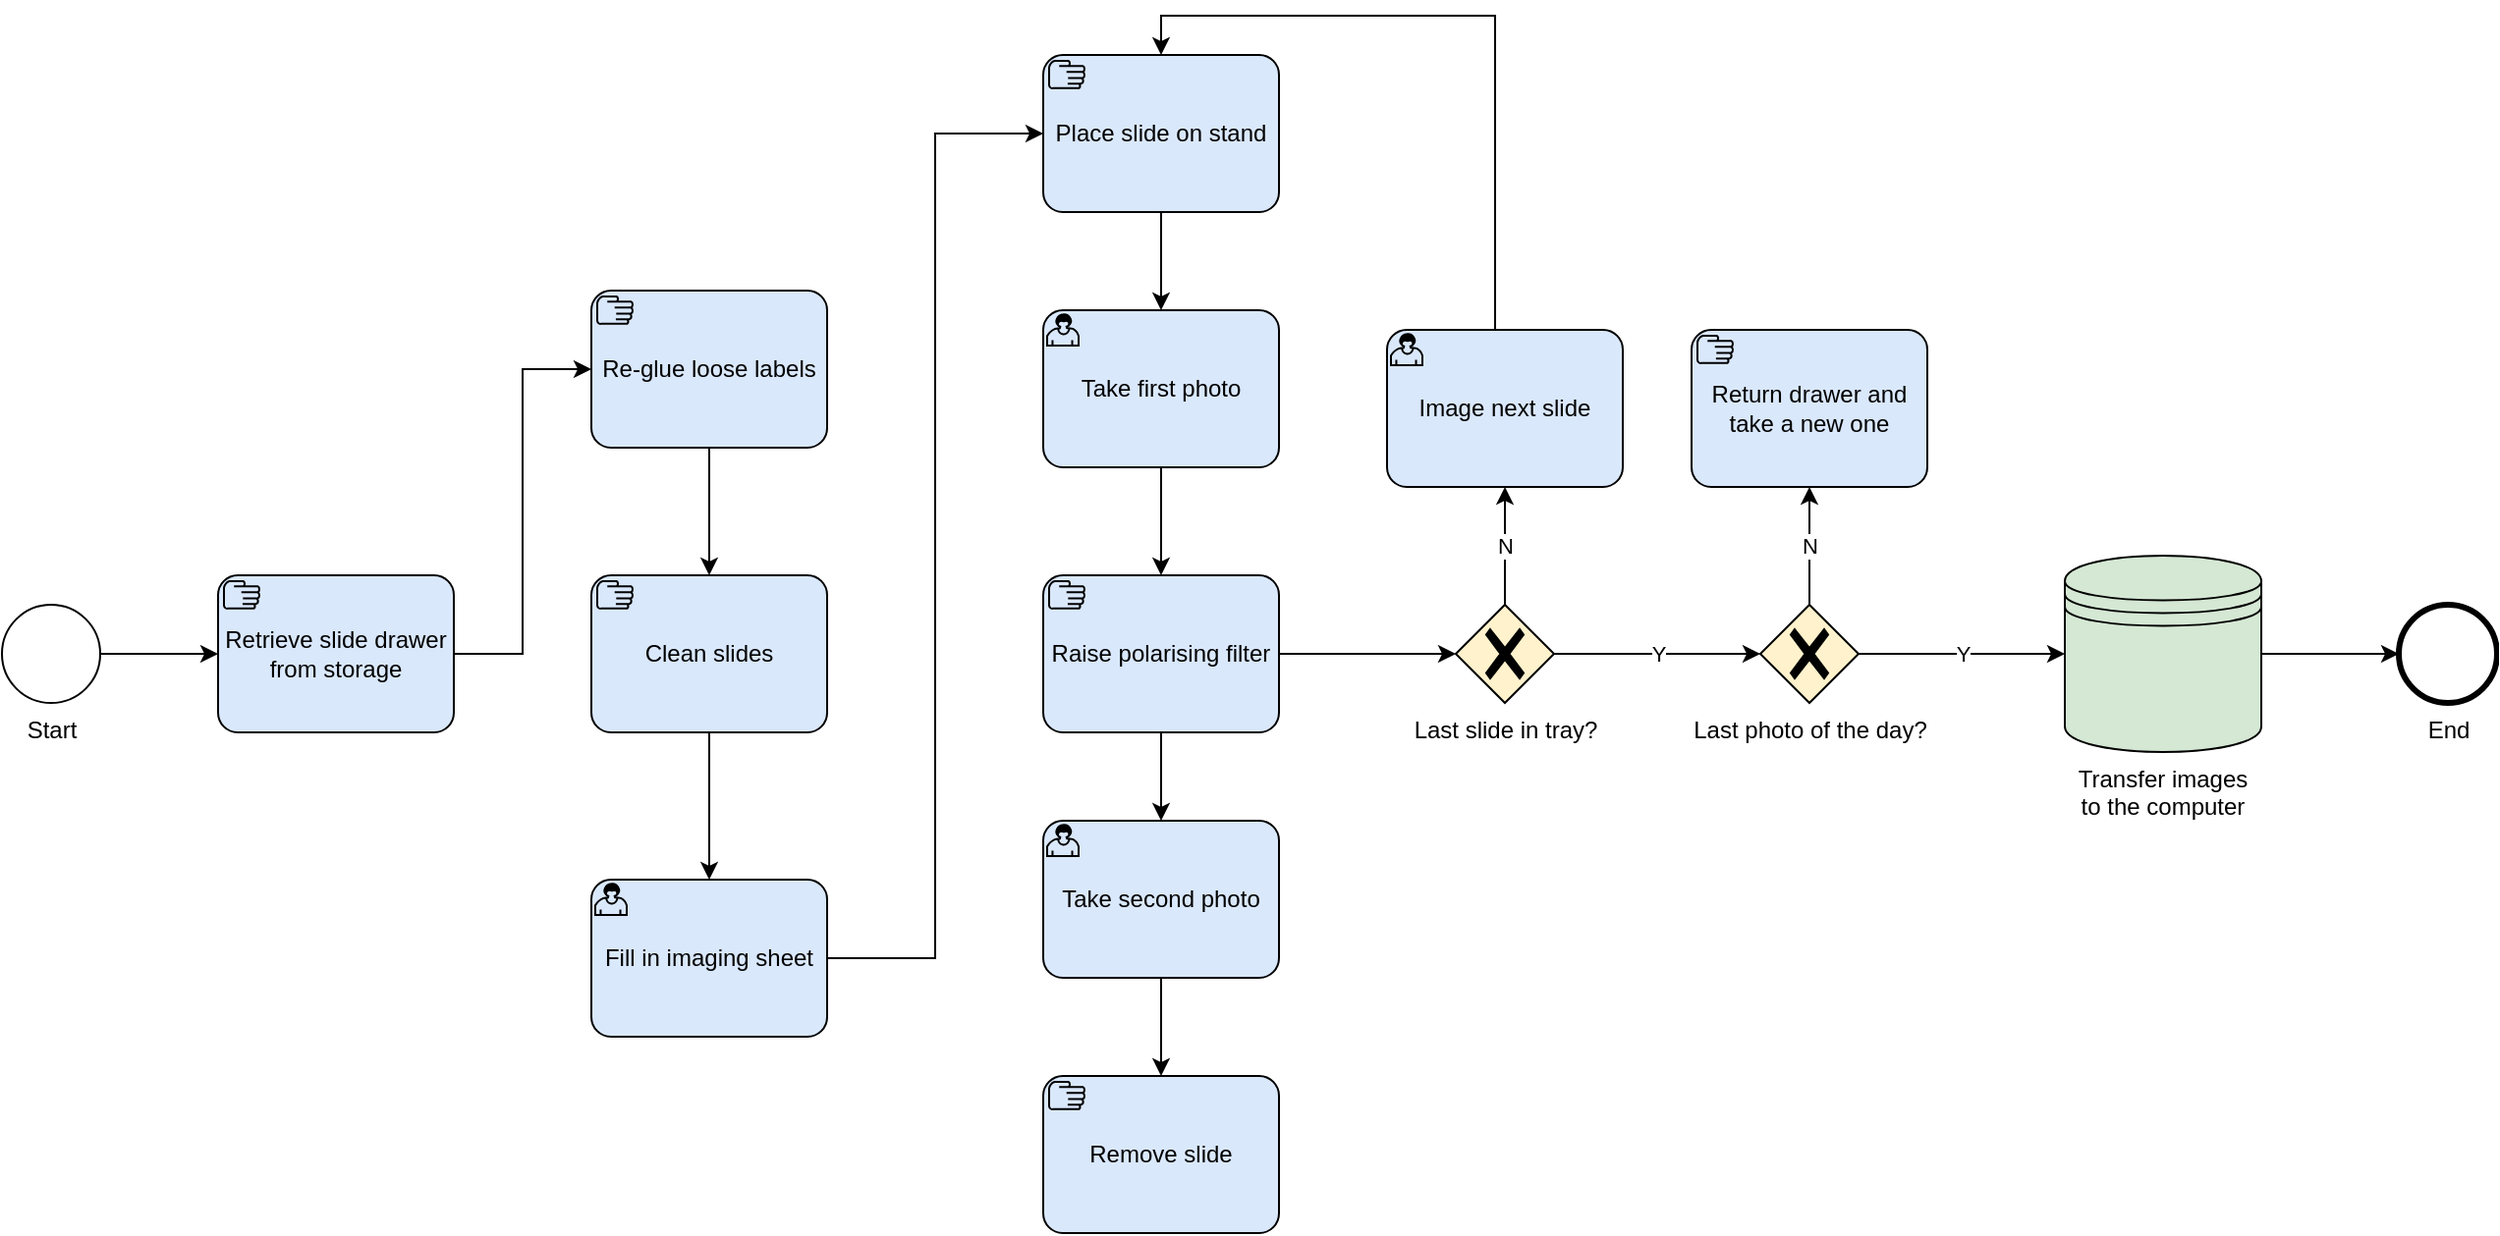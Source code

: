 <mxfile version="17.2.3" type="device"><diagram id="IOBOOY_ugC2RtoFz0tsN" name="Page-1"><mxGraphModel dx="2272" dy="882" grid="1" gridSize="10" guides="1" tooltips="1" connect="1" arrows="1" fold="1" page="1" pageScale="1" pageWidth="850" pageHeight="1100" math="0" shadow="0"><root><mxCell id="0"/><mxCell id="1" parent="0"/><mxCell id="lVTxoLBXMWc1T9Zuka7h-8" style="edgeStyle=orthogonalEdgeStyle;rounded=0;orthogonalLoop=1;jettySize=auto;html=1;entryX=0;entryY=0.5;entryDx=0;entryDy=0;entryPerimeter=0;" edge="1" parent="1" source="lVTxoLBXMWc1T9Zuka7h-1" target="lVTxoLBXMWc1T9Zuka7h-3"><mxGeometry relative="1" as="geometry"/></mxCell><mxCell id="lVTxoLBXMWc1T9Zuka7h-1" value="Start" style="points=[[0.145,0.145,0],[0.5,0,0],[0.855,0.145,0],[1,0.5,0],[0.855,0.855,0],[0.5,1,0],[0.145,0.855,0],[0,0.5,0]];shape=mxgraph.bpmn.event;html=1;verticalLabelPosition=bottom;labelBackgroundColor=#ffffff;verticalAlign=top;align=center;perimeter=ellipsePerimeter;outlineConnect=0;aspect=fixed;outline=standard;symbol=general;" vertex="1" parent="1"><mxGeometry x="-270" y="400" width="50" height="50" as="geometry"/></mxCell><mxCell id="lVTxoLBXMWc1T9Zuka7h-2" value="End" style="points=[[0.145,0.145,0],[0.5,0,0],[0.855,0.145,0],[1,0.5,0],[0.855,0.855,0],[0.5,1,0],[0.145,0.855,0],[0,0.5,0]];shape=mxgraph.bpmn.event;html=1;verticalLabelPosition=bottom;labelBackgroundColor=#ffffff;verticalAlign=top;align=center;perimeter=ellipsePerimeter;outlineConnect=0;aspect=fixed;outline=end;symbol=terminate2;" vertex="1" parent="1"><mxGeometry x="950" y="400" width="50" height="50" as="geometry"/></mxCell><mxCell id="lVTxoLBXMWc1T9Zuka7h-14" style="edgeStyle=orthogonalEdgeStyle;rounded=0;orthogonalLoop=1;jettySize=auto;html=1;entryX=0;entryY=0.5;entryDx=0;entryDy=0;entryPerimeter=0;" edge="1" parent="1" source="lVTxoLBXMWc1T9Zuka7h-3" target="lVTxoLBXMWc1T9Zuka7h-11"><mxGeometry relative="1" as="geometry"/></mxCell><mxCell id="lVTxoLBXMWc1T9Zuka7h-3" value="Retrieve slide drawer from storage" style="points=[[0.25,0,0],[0.5,0,0],[0.75,0,0],[1,0.25,0],[1,0.5,0],[1,0.75,0],[0.75,1,0],[0.5,1,0],[0.25,1,0],[0,0.75,0],[0,0.5,0],[0,0.25,0]];shape=mxgraph.bpmn.task;whiteSpace=wrap;rectStyle=rounded;size=10;taskMarker=manual;fillColor=#dae8fc;strokeColor=#000000;" vertex="1" parent="1"><mxGeometry x="-160" y="385" width="120" height="80" as="geometry"/></mxCell><mxCell id="lVTxoLBXMWc1T9Zuka7h-25" style="edgeStyle=orthogonalEdgeStyle;rounded=0;orthogonalLoop=1;jettySize=auto;html=1;entryX=0;entryY=0.5;entryDx=0;entryDy=0;entryPerimeter=0;" edge="1" parent="1" source="lVTxoLBXMWc1T9Zuka7h-4" target="lVTxoLBXMWc1T9Zuka7h-16"><mxGeometry relative="1" as="geometry"/></mxCell><mxCell id="lVTxoLBXMWc1T9Zuka7h-4" value="Fill in imaging sheet" style="points=[[0.25,0,0],[0.5,0,0],[0.75,0,0],[1,0.25,0],[1,0.5,0],[1,0.75,0],[0.75,1,0],[0.5,1,0],[0.25,1,0],[0,0.75,0],[0,0.5,0],[0,0.25,0]];shape=mxgraph.bpmn.task;whiteSpace=wrap;rectStyle=rounded;size=10;taskMarker=user;strokeColor=#000000;fillColor=#dae8fc;" vertex="1" parent="1"><mxGeometry x="30" y="540" width="120" height="80" as="geometry"/></mxCell><mxCell id="lVTxoLBXMWc1T9Zuka7h-26" value="N" style="edgeStyle=orthogonalEdgeStyle;rounded=0;orthogonalLoop=1;jettySize=auto;html=1;" edge="1" parent="1" source="lVTxoLBXMWc1T9Zuka7h-5" target="lVTxoLBXMWc1T9Zuka7h-20"><mxGeometry relative="1" as="geometry"/></mxCell><mxCell id="lVTxoLBXMWc1T9Zuka7h-29" value="Y" style="edgeStyle=orthogonalEdgeStyle;rounded=0;orthogonalLoop=1;jettySize=auto;html=1;entryX=0;entryY=0.5;entryDx=0;entryDy=0;entryPerimeter=0;" edge="1" parent="1" source="lVTxoLBXMWc1T9Zuka7h-5" target="lVTxoLBXMWc1T9Zuka7h-6"><mxGeometry relative="1" as="geometry"/></mxCell><mxCell id="lVTxoLBXMWc1T9Zuka7h-5" value="Last slide in tray?" style="points=[[0.25,0.25,0],[0.5,0,0],[0.75,0.25,0],[1,0.5,0],[0.75,0.75,0],[0.5,1,0],[0.25,0.75,0],[0,0.5,0]];shape=mxgraph.bpmn.gateway2;html=1;verticalLabelPosition=bottom;labelBackgroundColor=#ffffff;verticalAlign=top;align=center;perimeter=rhombusPerimeter;outlineConnect=0;outline=none;symbol=none;gwType=exclusive;strokeColor=#000000;fillColor=#fff2cc;" vertex="1" parent="1"><mxGeometry x="470" y="400" width="50" height="50" as="geometry"/></mxCell><mxCell id="lVTxoLBXMWc1T9Zuka7h-30" value="N" style="edgeStyle=orthogonalEdgeStyle;rounded=0;orthogonalLoop=1;jettySize=auto;html=1;entryX=0.5;entryY=1;entryDx=0;entryDy=0;entryPerimeter=0;" edge="1" parent="1" source="lVTxoLBXMWc1T9Zuka7h-6" target="lVTxoLBXMWc1T9Zuka7h-15"><mxGeometry relative="1" as="geometry"/></mxCell><mxCell id="lVTxoLBXMWc1T9Zuka7h-31" value="Y" style="edgeStyle=orthogonalEdgeStyle;rounded=0;orthogonalLoop=1;jettySize=auto;html=1;entryX=0;entryY=0.5;entryDx=0;entryDy=0;" edge="1" parent="1" source="lVTxoLBXMWc1T9Zuka7h-6" target="lVTxoLBXMWc1T9Zuka7h-7"><mxGeometry relative="1" as="geometry"/></mxCell><mxCell id="lVTxoLBXMWc1T9Zuka7h-6" value="Last photo of the day?" style="points=[[0.25,0.25,0],[0.5,0,0],[0.75,0.25,0],[1,0.5,0],[0.75,0.75,0],[0.5,1,0],[0.25,0.75,0],[0,0.5,0]];shape=mxgraph.bpmn.gateway2;html=1;verticalLabelPosition=bottom;labelBackgroundColor=#ffffff;verticalAlign=top;align=center;perimeter=rhombusPerimeter;outlineConnect=0;outline=none;symbol=none;gwType=exclusive;strokeColor=#000000;fillColor=#fff2cc;" vertex="1" parent="1"><mxGeometry x="625" y="400" width="50" height="50" as="geometry"/></mxCell><mxCell id="lVTxoLBXMWc1T9Zuka7h-32" style="edgeStyle=orthogonalEdgeStyle;rounded=0;orthogonalLoop=1;jettySize=auto;html=1;entryX=0;entryY=0.5;entryDx=0;entryDy=0;entryPerimeter=0;" edge="1" parent="1" source="lVTxoLBXMWc1T9Zuka7h-7" target="lVTxoLBXMWc1T9Zuka7h-2"><mxGeometry relative="1" as="geometry"/></mxCell><mxCell id="lVTxoLBXMWc1T9Zuka7h-7" value="Transfer images to the computer" style="shape=datastore;whiteSpace=wrap;html=1;labelPosition=center;verticalLabelPosition=bottom;align=center;verticalAlign=top;strokeColor=#000000;fillColor=#d5e8d4;" vertex="1" parent="1"><mxGeometry x="780" y="375" width="100" height="100" as="geometry"/></mxCell><mxCell id="lVTxoLBXMWc1T9Zuka7h-23" style="edgeStyle=orthogonalEdgeStyle;rounded=0;orthogonalLoop=1;jettySize=auto;html=1;entryX=0.5;entryY=0;entryDx=0;entryDy=0;entryPerimeter=0;" edge="1" parent="1" source="lVTxoLBXMWc1T9Zuka7h-9" target="lVTxoLBXMWc1T9Zuka7h-19"><mxGeometry relative="1" as="geometry"/></mxCell><mxCell id="lVTxoLBXMWc1T9Zuka7h-27" style="edgeStyle=orthogonalEdgeStyle;rounded=0;orthogonalLoop=1;jettySize=auto;html=1;entryX=0;entryY=0.5;entryDx=0;entryDy=0;entryPerimeter=0;" edge="1" parent="1" source="lVTxoLBXMWc1T9Zuka7h-9" target="lVTxoLBXMWc1T9Zuka7h-5"><mxGeometry relative="1" as="geometry"/></mxCell><mxCell id="lVTxoLBXMWc1T9Zuka7h-9" value="Raise polarising filter" style="points=[[0.25,0,0],[0.5,0,0],[0.75,0,0],[1,0.25,0],[1,0.5,0],[1,0.75,0],[0.75,1,0],[0.5,1,0],[0.25,1,0],[0,0.75,0],[0,0.5,0],[0,0.25,0]];shape=mxgraph.bpmn.task;whiteSpace=wrap;rectStyle=rounded;size=10;taskMarker=manual;fillColor=#dae8fc;strokeColor=#000000;" vertex="1" parent="1"><mxGeometry x="260" y="385" width="120" height="80" as="geometry"/></mxCell><mxCell id="lVTxoLBXMWc1T9Zuka7h-13" style="edgeStyle=orthogonalEdgeStyle;rounded=0;orthogonalLoop=1;jettySize=auto;html=1;entryX=0.5;entryY=0;entryDx=0;entryDy=0;entryPerimeter=0;" edge="1" parent="1" source="lVTxoLBXMWc1T9Zuka7h-10" target="lVTxoLBXMWc1T9Zuka7h-4"><mxGeometry relative="1" as="geometry"/></mxCell><mxCell id="lVTxoLBXMWc1T9Zuka7h-10" value="Clean slides" style="points=[[0.25,0,0],[0.5,0,0],[0.75,0,0],[1,0.25,0],[1,0.5,0],[1,0.75,0],[0.75,1,0],[0.5,1,0],[0.25,1,0],[0,0.75,0],[0,0.5,0],[0,0.25,0]];shape=mxgraph.bpmn.task;whiteSpace=wrap;rectStyle=rounded;size=10;taskMarker=manual;fillColor=#dae8fc;strokeColor=#000000;" vertex="1" parent="1"><mxGeometry x="30" y="385" width="120" height="80" as="geometry"/></mxCell><mxCell id="lVTxoLBXMWc1T9Zuka7h-12" style="edgeStyle=orthogonalEdgeStyle;rounded=0;orthogonalLoop=1;jettySize=auto;html=1;entryX=0.5;entryY=0;entryDx=0;entryDy=0;entryPerimeter=0;" edge="1" parent="1" source="lVTxoLBXMWc1T9Zuka7h-11" target="lVTxoLBXMWc1T9Zuka7h-10"><mxGeometry relative="1" as="geometry"><mxPoint x="90" y="340" as="targetPoint"/></mxGeometry></mxCell><mxCell id="lVTxoLBXMWc1T9Zuka7h-11" value="Re-glue loose labels" style="points=[[0.25,0,0],[0.5,0,0],[0.75,0,0],[1,0.25,0],[1,0.5,0],[1,0.75,0],[0.75,1,0],[0.5,1,0],[0.25,1,0],[0,0.75,0],[0,0.5,0],[0,0.25,0]];shape=mxgraph.bpmn.task;whiteSpace=wrap;rectStyle=rounded;size=10;taskMarker=manual;fillColor=#dae8fc;strokeColor=#000000;" vertex="1" parent="1"><mxGeometry x="30" y="240" width="120" height="80" as="geometry"/></mxCell><mxCell id="lVTxoLBXMWc1T9Zuka7h-15" value="Return drawer and take a new one" style="points=[[0.25,0,0],[0.5,0,0],[0.75,0,0],[1,0.25,0],[1,0.5,0],[1,0.75,0],[0.75,1,0],[0.5,1,0],[0.25,1,0],[0,0.75,0],[0,0.5,0],[0,0.25,0]];shape=mxgraph.bpmn.task;whiteSpace=wrap;rectStyle=rounded;size=10;taskMarker=manual;fillColor=#dae8fc;strokeColor=#000000;" vertex="1" parent="1"><mxGeometry x="590" y="260" width="120" height="80" as="geometry"/></mxCell><mxCell id="lVTxoLBXMWc1T9Zuka7h-21" style="edgeStyle=orthogonalEdgeStyle;rounded=0;orthogonalLoop=1;jettySize=auto;html=1;entryX=0.5;entryY=0;entryDx=0;entryDy=0;entryPerimeter=0;" edge="1" parent="1" source="lVTxoLBXMWc1T9Zuka7h-16" target="lVTxoLBXMWc1T9Zuka7h-18"><mxGeometry relative="1" as="geometry"/></mxCell><mxCell id="lVTxoLBXMWc1T9Zuka7h-16" value="Place slide on stand" style="points=[[0.25,0,0],[0.5,0,0],[0.75,0,0],[1,0.25,0],[1,0.5,0],[1,0.75,0],[0.75,1,0],[0.5,1,0],[0.25,1,0],[0,0.75,0],[0,0.5,0],[0,0.25,0]];shape=mxgraph.bpmn.task;whiteSpace=wrap;rectStyle=rounded;size=10;taskMarker=manual;fillColor=#dae8fc;strokeColor=#000000;" vertex="1" parent="1"><mxGeometry x="260" y="120" width="120" height="80" as="geometry"/></mxCell><mxCell id="lVTxoLBXMWc1T9Zuka7h-17" value="Remove slide" style="points=[[0.25,0,0],[0.5,0,0],[0.75,0,0],[1,0.25,0],[1,0.5,0],[1,0.75,0],[0.75,1,0],[0.5,1,0],[0.25,1,0],[0,0.75,0],[0,0.5,0],[0,0.25,0]];shape=mxgraph.bpmn.task;whiteSpace=wrap;rectStyle=rounded;size=10;taskMarker=manual;fillColor=#dae8fc;strokeColor=#000000;" vertex="1" parent="1"><mxGeometry x="260" y="640" width="120" height="80" as="geometry"/></mxCell><mxCell id="lVTxoLBXMWc1T9Zuka7h-22" style="edgeStyle=orthogonalEdgeStyle;rounded=0;orthogonalLoop=1;jettySize=auto;html=1;entryX=0.5;entryY=0;entryDx=0;entryDy=0;entryPerimeter=0;" edge="1" parent="1" source="lVTxoLBXMWc1T9Zuka7h-18" target="lVTxoLBXMWc1T9Zuka7h-9"><mxGeometry relative="1" as="geometry"/></mxCell><mxCell id="lVTxoLBXMWc1T9Zuka7h-18" value="Take first photo" style="points=[[0.25,0,0],[0.5,0,0],[0.75,0,0],[1,0.25,0],[1,0.5,0],[1,0.75,0],[0.75,1,0],[0.5,1,0],[0.25,1,0],[0,0.75,0],[0,0.5,0],[0,0.25,0]];shape=mxgraph.bpmn.task;whiteSpace=wrap;rectStyle=rounded;size=10;taskMarker=user;strokeColor=#000000;fillColor=#dae8fc;" vertex="1" parent="1"><mxGeometry x="260" y="250" width="120" height="80" as="geometry"/></mxCell><mxCell id="lVTxoLBXMWc1T9Zuka7h-24" style="edgeStyle=orthogonalEdgeStyle;rounded=0;orthogonalLoop=1;jettySize=auto;html=1;entryX=0.5;entryY=0;entryDx=0;entryDy=0;entryPerimeter=0;" edge="1" parent="1" source="lVTxoLBXMWc1T9Zuka7h-19" target="lVTxoLBXMWc1T9Zuka7h-17"><mxGeometry relative="1" as="geometry"/></mxCell><mxCell id="lVTxoLBXMWc1T9Zuka7h-19" value="Take second photo" style="points=[[0.25,0,0],[0.5,0,0],[0.75,0,0],[1,0.25,0],[1,0.5,0],[1,0.75,0],[0.75,1,0],[0.5,1,0],[0.25,1,0],[0,0.75,0],[0,0.5,0],[0,0.25,0]];shape=mxgraph.bpmn.task;whiteSpace=wrap;rectStyle=rounded;size=10;taskMarker=user;strokeColor=#000000;fillColor=#dae8fc;" vertex="1" parent="1"><mxGeometry x="260" y="510" width="120" height="80" as="geometry"/></mxCell><mxCell id="lVTxoLBXMWc1T9Zuka7h-28" style="edgeStyle=orthogonalEdgeStyle;rounded=0;orthogonalLoop=1;jettySize=auto;html=1;entryX=0.5;entryY=0;entryDx=0;entryDy=0;entryPerimeter=0;" edge="1" parent="1" source="lVTxoLBXMWc1T9Zuka7h-20" target="lVTxoLBXMWc1T9Zuka7h-16"><mxGeometry relative="1" as="geometry"><Array as="points"><mxPoint x="490" y="100"/><mxPoint x="320" y="100"/></Array></mxGeometry></mxCell><mxCell id="lVTxoLBXMWc1T9Zuka7h-20" value="Image next slide" style="points=[[0.25,0,0],[0.5,0,0],[0.75,0,0],[1,0.25,0],[1,0.5,0],[1,0.75,0],[0.75,1,0],[0.5,1,0],[0.25,1,0],[0,0.75,0],[0,0.5,0],[0,0.25,0]];shape=mxgraph.bpmn.task;whiteSpace=wrap;rectStyle=rounded;size=10;taskMarker=user;strokeColor=#000000;fillColor=#dae8fc;" vertex="1" parent="1"><mxGeometry x="435" y="260" width="120" height="80" as="geometry"/></mxCell></root></mxGraphModel></diagram></mxfile>